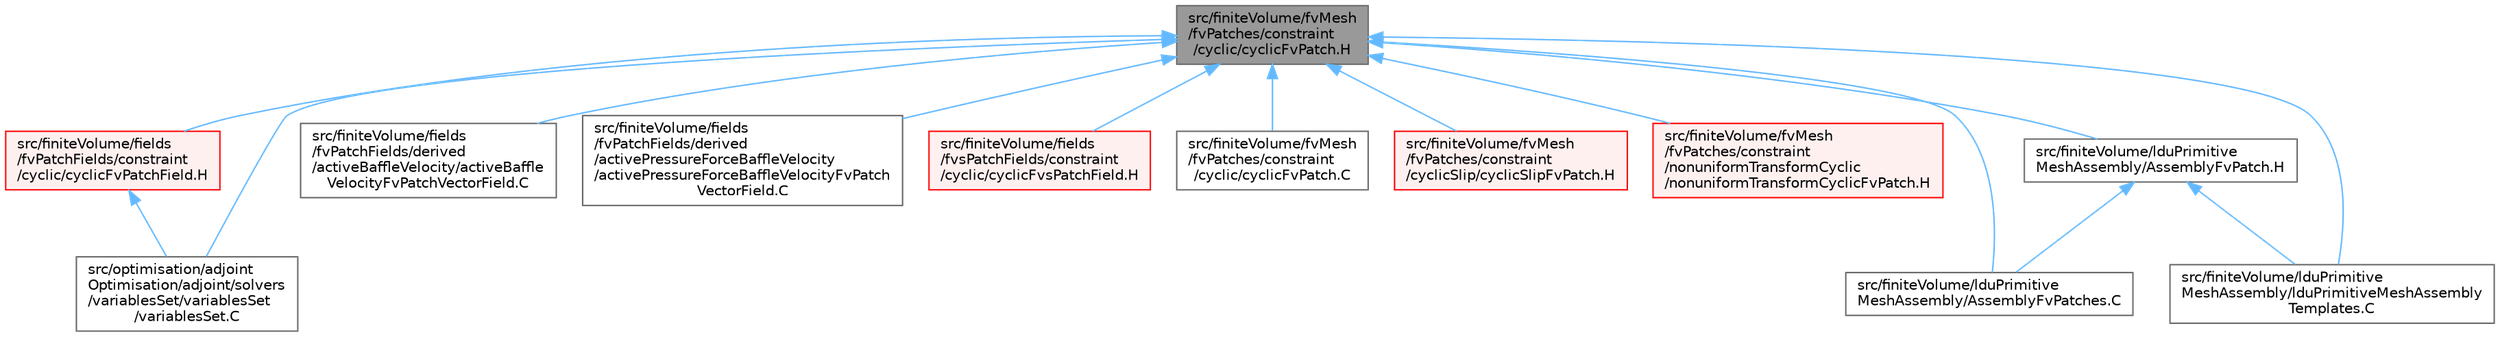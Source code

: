 digraph "src/finiteVolume/fvMesh/fvPatches/constraint/cyclic/cyclicFvPatch.H"
{
 // LATEX_PDF_SIZE
  bgcolor="transparent";
  edge [fontname=Helvetica,fontsize=10,labelfontname=Helvetica,labelfontsize=10];
  node [fontname=Helvetica,fontsize=10,shape=box,height=0.2,width=0.4];
  Node1 [id="Node000001",label="src/finiteVolume/fvMesh\l/fvPatches/constraint\l/cyclic/cyclicFvPatch.H",height=0.2,width=0.4,color="gray40", fillcolor="grey60", style="filled", fontcolor="black",tooltip=" "];
  Node1 -> Node2 [id="edge1_Node000001_Node000002",dir="back",color="steelblue1",style="solid",tooltip=" "];
  Node2 [id="Node000002",label="src/finiteVolume/fields\l/fvPatchFields/constraint\l/cyclic/cyclicFvPatchField.H",height=0.2,width=0.4,color="red", fillcolor="#FFF0F0", style="filled",URL="$cyclicFvPatchField_8H.html",tooltip=" "];
  Node2 -> Node40 [id="edge2_Node000002_Node000040",dir="back",color="steelblue1",style="solid",tooltip=" "];
  Node40 [id="Node000040",label="src/optimisation/adjoint\lOptimisation/adjoint/solvers\l/variablesSet/variablesSet\l/variablesSet.C",height=0.2,width=0.4,color="grey40", fillcolor="white", style="filled",URL="$variablesSet_8C.html",tooltip=" "];
  Node1 -> Node41 [id="edge3_Node000001_Node000041",dir="back",color="steelblue1",style="solid",tooltip=" "];
  Node41 [id="Node000041",label="src/finiteVolume/fields\l/fvPatchFields/derived\l/activeBaffleVelocity/activeBaffle\lVelocityFvPatchVectorField.C",height=0.2,width=0.4,color="grey40", fillcolor="white", style="filled",URL="$activeBaffleVelocityFvPatchVectorField_8C.html",tooltip=" "];
  Node1 -> Node42 [id="edge4_Node000001_Node000042",dir="back",color="steelblue1",style="solid",tooltip=" "];
  Node42 [id="Node000042",label="src/finiteVolume/fields\l/fvPatchFields/derived\l/activePressureForceBaffleVelocity\l/activePressureForceBaffleVelocityFvPatch\lVectorField.C",height=0.2,width=0.4,color="grey40", fillcolor="white", style="filled",URL="$activePressureForceBaffleVelocityFvPatchVectorField_8C.html",tooltip=" "];
  Node1 -> Node43 [id="edge5_Node000001_Node000043",dir="back",color="steelblue1",style="solid",tooltip=" "];
  Node43 [id="Node000043",label="src/finiteVolume/fields\l/fvsPatchFields/constraint\l/cyclic/cyclicFvsPatchField.H",height=0.2,width=0.4,color="red", fillcolor="#FFF0F0", style="filled",URL="$cyclicFvsPatchField_8H.html",tooltip=" "];
  Node1 -> Node55 [id="edge6_Node000001_Node000055",dir="back",color="steelblue1",style="solid",tooltip=" "];
  Node55 [id="Node000055",label="src/finiteVolume/fvMesh\l/fvPatches/constraint\l/cyclic/cyclicFvPatch.C",height=0.2,width=0.4,color="grey40", fillcolor="white", style="filled",URL="$cyclicFvPatch_8C.html",tooltip=" "];
  Node1 -> Node56 [id="edge7_Node000001_Node000056",dir="back",color="steelblue1",style="solid",tooltip=" "];
  Node56 [id="Node000056",label="src/finiteVolume/fvMesh\l/fvPatches/constraint\l/cyclicSlip/cyclicSlipFvPatch.H",height=0.2,width=0.4,color="red", fillcolor="#FFF0F0", style="filled",URL="$cyclicSlipFvPatch_8H.html",tooltip=" "];
  Node1 -> Node58 [id="edge8_Node000001_Node000058",dir="back",color="steelblue1",style="solid",tooltip=" "];
  Node58 [id="Node000058",label="src/finiteVolume/fvMesh\l/fvPatches/constraint\l/nonuniformTransformCyclic\l/nonuniformTransformCyclicFvPatch.H",height=0.2,width=0.4,color="red", fillcolor="#FFF0F0", style="filled",URL="$nonuniformTransformCyclicFvPatch_8H.html",tooltip=" "];
  Node1 -> Node60 [id="edge9_Node000001_Node000060",dir="back",color="steelblue1",style="solid",tooltip=" "];
  Node60 [id="Node000060",label="src/finiteVolume/lduPrimitive\lMeshAssembly/AssemblyFvPatch.H",height=0.2,width=0.4,color="grey40", fillcolor="white", style="filled",URL="$AssemblyFvPatch_8H.html",tooltip=" "];
  Node60 -> Node61 [id="edge10_Node000060_Node000061",dir="back",color="steelblue1",style="solid",tooltip=" "];
  Node61 [id="Node000061",label="src/finiteVolume/lduPrimitive\lMeshAssembly/AssemblyFvPatches.C",height=0.2,width=0.4,color="grey40", fillcolor="white", style="filled",URL="$AssemblyFvPatches_8C.html",tooltip=" "];
  Node60 -> Node62 [id="edge11_Node000060_Node000062",dir="back",color="steelblue1",style="solid",tooltip=" "];
  Node62 [id="Node000062",label="src/finiteVolume/lduPrimitive\lMeshAssembly/lduPrimitiveMeshAssembly\lTemplates.C",height=0.2,width=0.4,color="grey40", fillcolor="white", style="filled",URL="$lduPrimitiveMeshAssemblyTemplates_8C.html",tooltip=" "];
  Node1 -> Node61 [id="edge12_Node000001_Node000061",dir="back",color="steelblue1",style="solid",tooltip=" "];
  Node1 -> Node62 [id="edge13_Node000001_Node000062",dir="back",color="steelblue1",style="solid",tooltip=" "];
  Node1 -> Node40 [id="edge14_Node000001_Node000040",dir="back",color="steelblue1",style="solid",tooltip=" "];
}
